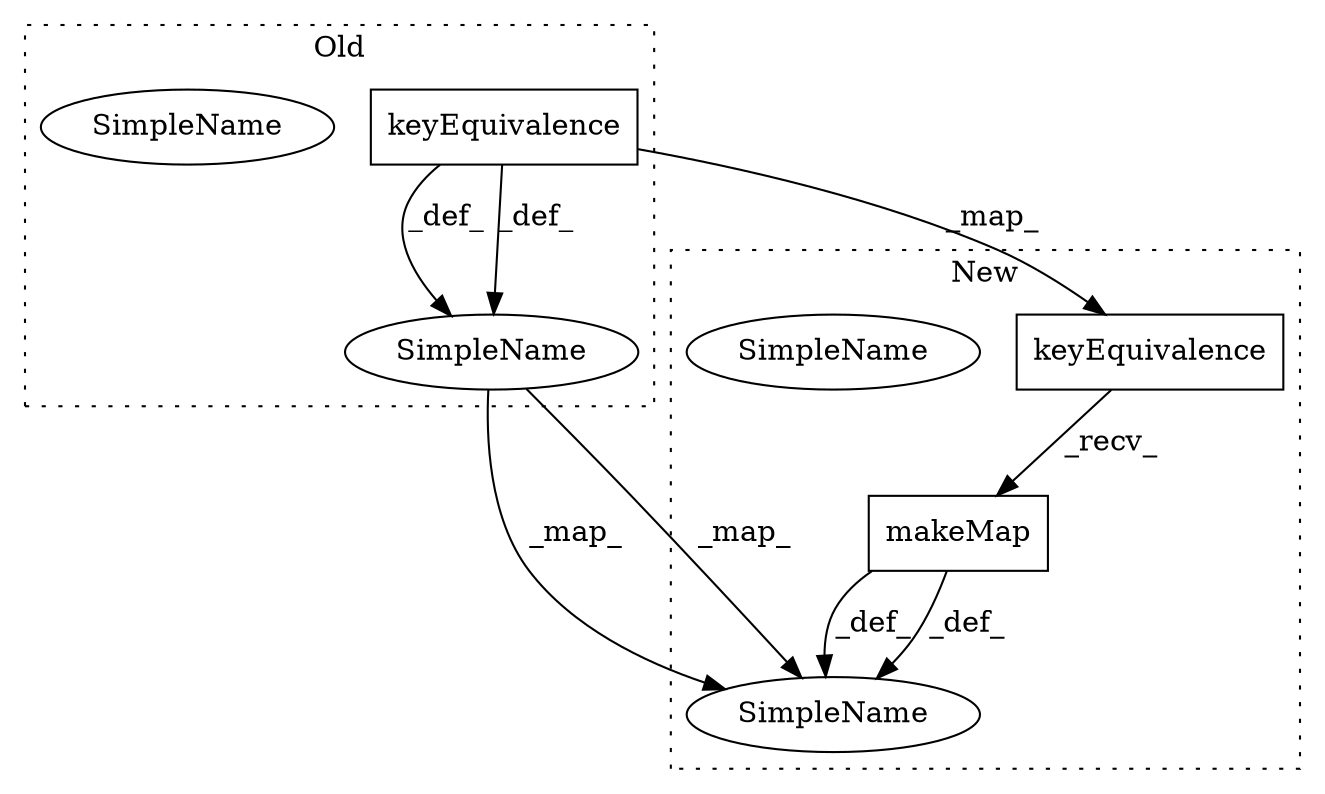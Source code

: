 digraph G {
subgraph cluster0 {
1 [label="keyEquivalence" a="32" s="14360,14397" l="15,1" shape="box"];
3 [label="SimpleName" a="42" s="14325" l="8" shape="ellipse"];
6 [label="SimpleName" a="42" s="14325" l="8" shape="ellipse"];
label = "Old";
style="dotted";
}
subgraph cluster1 {
2 [label="keyEquivalence" a="32" s="14486,14523" l="15,1" shape="box"];
4 [label="SimpleName" a="42" s="14457" l="3" shape="ellipse"];
5 [label="SimpleName" a="42" s="14457" l="3" shape="ellipse"];
7 [label="makeMap" a="32" s="14525" l="9" shape="box"];
label = "New";
style="dotted";
}
1 -> 2 [label="_map_"];
1 -> 6 [label="_def_"];
1 -> 6 [label="_def_"];
2 -> 7 [label="_recv_"];
6 -> 5 [label="_map_"];
6 -> 5 [label="_map_"];
7 -> 5 [label="_def_"];
7 -> 5 [label="_def_"];
}